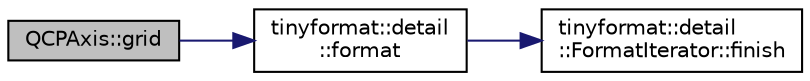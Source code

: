 digraph "QCPAxis::grid"
{
  edge [fontname="Helvetica",fontsize="10",labelfontname="Helvetica",labelfontsize="10"];
  node [fontname="Helvetica",fontsize="10",shape=record];
  rankdir="LR";
  Node293 [label="QCPAxis::grid",height=0.2,width=0.4,color="black", fillcolor="grey75", style="filled", fontcolor="black"];
  Node293 -> Node294 [color="midnightblue",fontsize="10",style="solid",fontname="Helvetica"];
  Node294 [label="tinyformat::detail\l::format",height=0.2,width=0.4,color="black", fillcolor="white", style="filled",URL="$namespacetinyformat_1_1detail.html#aa4b0590b3e34562c2d252a2086cec7ba"];
  Node294 -> Node295 [color="midnightblue",fontsize="10",style="solid",fontname="Helvetica"];
  Node295 [label="tinyformat::detail\l::FormatIterator::finish",height=0.2,width=0.4,color="black", fillcolor="white", style="filled",URL="$classtinyformat_1_1detail_1_1_format_iterator.html#a46377a804f72dbad1e508d2fbaa18ce9"];
}
